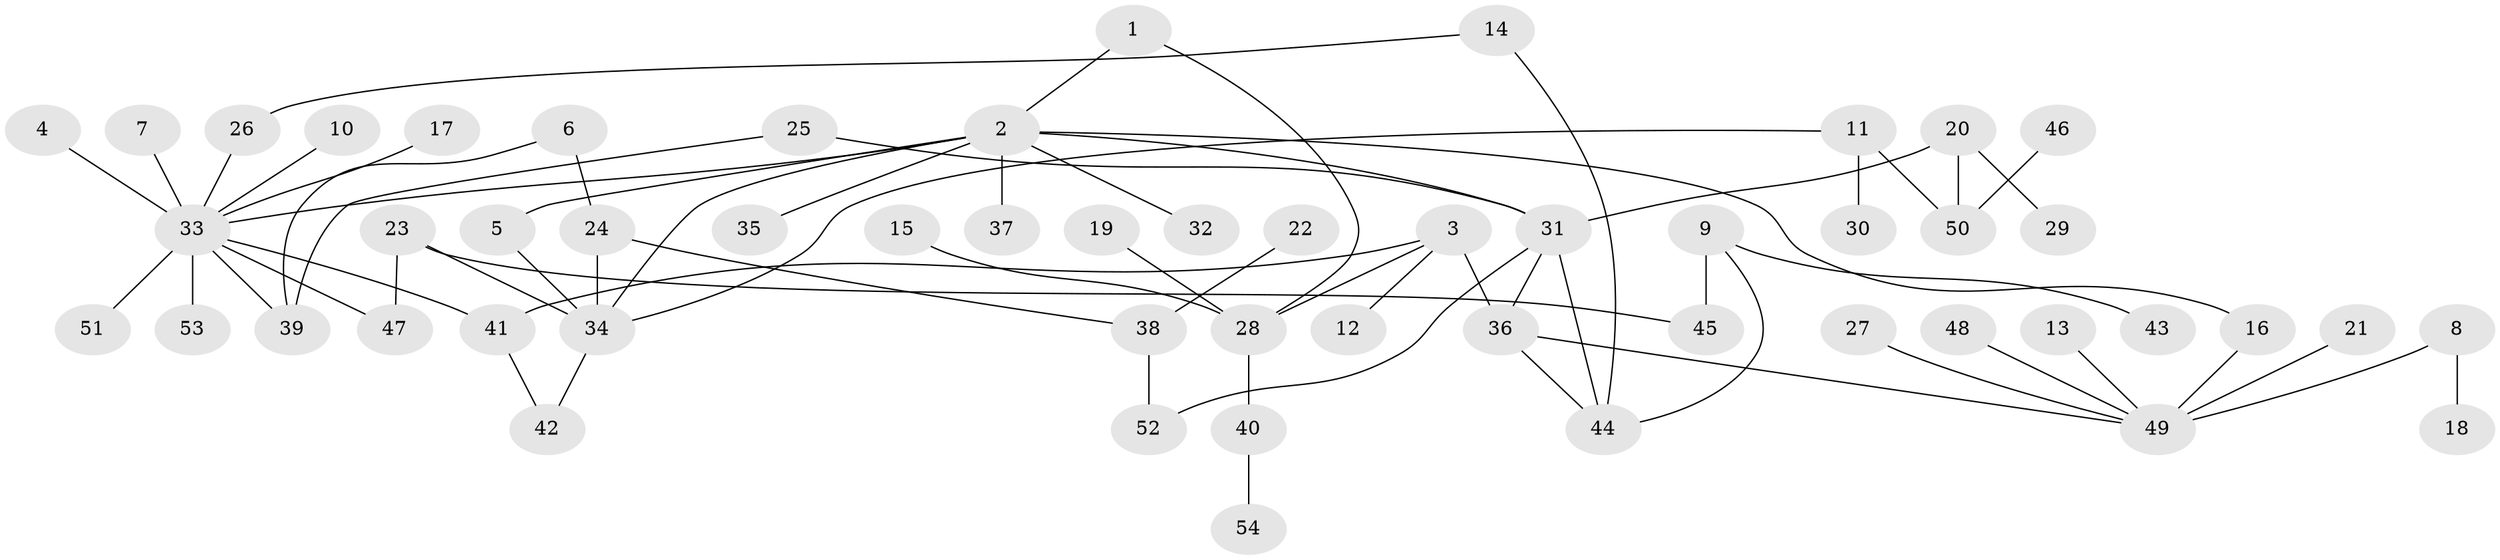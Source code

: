// original degree distribution, {6: 0.018518518518518517, 2: 0.35185185185185186, 5: 0.027777777777777776, 7: 0.018518518518518517, 3: 0.1574074074074074, 4: 0.06481481481481481, 1: 0.35185185185185186, 8: 0.009259259259259259}
// Generated by graph-tools (version 1.1) at 2025/49/03/09/25 03:49:18]
// undirected, 54 vertices, 66 edges
graph export_dot {
graph [start="1"]
  node [color=gray90,style=filled];
  1;
  2;
  3;
  4;
  5;
  6;
  7;
  8;
  9;
  10;
  11;
  12;
  13;
  14;
  15;
  16;
  17;
  18;
  19;
  20;
  21;
  22;
  23;
  24;
  25;
  26;
  27;
  28;
  29;
  30;
  31;
  32;
  33;
  34;
  35;
  36;
  37;
  38;
  39;
  40;
  41;
  42;
  43;
  44;
  45;
  46;
  47;
  48;
  49;
  50;
  51;
  52;
  53;
  54;
  1 -- 2 [weight=1.0];
  1 -- 28 [weight=1.0];
  2 -- 5 [weight=1.0];
  2 -- 16 [weight=1.0];
  2 -- 31 [weight=1.0];
  2 -- 32 [weight=1.0];
  2 -- 33 [weight=1.0];
  2 -- 34 [weight=1.0];
  2 -- 35 [weight=1.0];
  2 -- 37 [weight=1.0];
  3 -- 12 [weight=1.0];
  3 -- 28 [weight=1.0];
  3 -- 36 [weight=1.0];
  3 -- 41 [weight=1.0];
  4 -- 33 [weight=1.0];
  5 -- 34 [weight=1.0];
  6 -- 24 [weight=1.0];
  6 -- 39 [weight=1.0];
  7 -- 33 [weight=1.0];
  8 -- 18 [weight=1.0];
  8 -- 49 [weight=1.0];
  9 -- 43 [weight=1.0];
  9 -- 44 [weight=1.0];
  9 -- 45 [weight=1.0];
  10 -- 33 [weight=1.0];
  11 -- 30 [weight=1.0];
  11 -- 34 [weight=1.0];
  11 -- 50 [weight=1.0];
  13 -- 49 [weight=1.0];
  14 -- 26 [weight=1.0];
  14 -- 44 [weight=1.0];
  15 -- 28 [weight=1.0];
  16 -- 49 [weight=2.0];
  17 -- 33 [weight=1.0];
  19 -- 28 [weight=1.0];
  20 -- 29 [weight=1.0];
  20 -- 31 [weight=1.0];
  20 -- 50 [weight=1.0];
  21 -- 49 [weight=1.0];
  22 -- 38 [weight=1.0];
  23 -- 34 [weight=1.0];
  23 -- 45 [weight=1.0];
  23 -- 47 [weight=1.0];
  24 -- 34 [weight=1.0];
  24 -- 38 [weight=1.0];
  25 -- 31 [weight=1.0];
  25 -- 39 [weight=1.0];
  26 -- 33 [weight=1.0];
  27 -- 49 [weight=1.0];
  28 -- 40 [weight=1.0];
  31 -- 36 [weight=1.0];
  31 -- 44 [weight=1.0];
  31 -- 52 [weight=1.0];
  33 -- 39 [weight=1.0];
  33 -- 41 [weight=1.0];
  33 -- 47 [weight=1.0];
  33 -- 51 [weight=1.0];
  33 -- 53 [weight=1.0];
  34 -- 42 [weight=1.0];
  36 -- 44 [weight=1.0];
  36 -- 49 [weight=1.0];
  38 -- 52 [weight=1.0];
  40 -- 54 [weight=1.0];
  41 -- 42 [weight=1.0];
  46 -- 50 [weight=1.0];
  48 -- 49 [weight=1.0];
}
